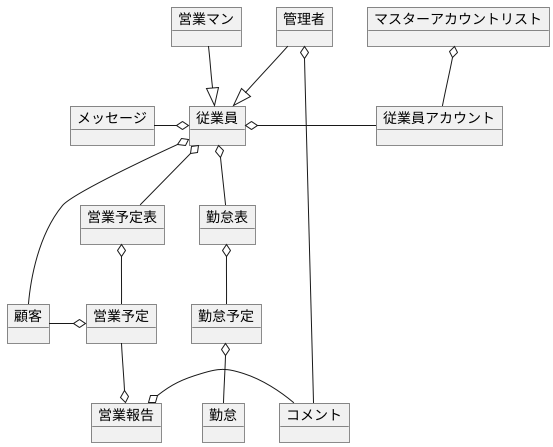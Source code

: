 @startuml ドメインモデル

object 営業マン
object 管理者
object 従業員

object 顧客
object 営業予定表
object 営業予定
object 営業報告
object コメント
object 勤怠表
object 勤怠予定
object 勤怠
object メッセージ
object 従業員アカウント
object マスターアカウントリスト

営業マン --|> 従業員
管理者 --|> 従業員
従業員 o-right- 従業員アカウント
マスターアカウントリスト o-- 従業員アカウント
従業員 o-left- メッセージ
従業員 o-- 顧客
従業員 o-- 営業予定表
営業予定表 o-- 営業予定
営業予定 o-left- 顧客
営業報告 o-up- 営業予定
従業員 o-- 勤怠表
勤怠表 o-- 勤怠予定
勤怠予定 o-- 勤怠
管理者 o-- コメント
営業報告 o-right- コメント

@enduml